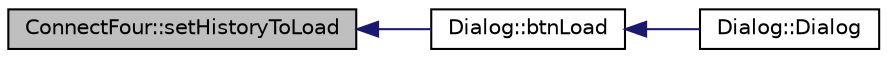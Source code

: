digraph "ConnectFour::setHistoryToLoad"
{
  edge [fontname="Helvetica",fontsize="10",labelfontname="Helvetica",labelfontsize="10"];
  node [fontname="Helvetica",fontsize="10",shape=record];
  rankdir="LR";
  Node1 [label="ConnectFour::setHistoryToLoad",height=0.2,width=0.4,color="black", fillcolor="grey75", style="filled" fontcolor="black"];
  Node1 -> Node2 [dir="back",color="midnightblue",fontsize="10",style="solid",fontname="Helvetica"];
  Node2 [label="Dialog::btnLoad",height=0.2,width=0.4,color="black", fillcolor="white", style="filled",URL="$class_dialog.html#a419f7ab4d550b95154425e0cbe350cb5",tooltip="Slot für das Laden von Spieldaten "];
  Node2 -> Node3 [dir="back",color="midnightblue",fontsize="10",style="solid",fontname="Helvetica"];
  Node3 [label="Dialog::Dialog",height=0.2,width=0.4,color="black", fillcolor="white", style="filled",URL="$class_dialog.html#acfa2063f9f962d394c6a645b6e7e08d8",tooltip="Erstellt einen Dialog zum vorbereiten des Spiels. "];
}
